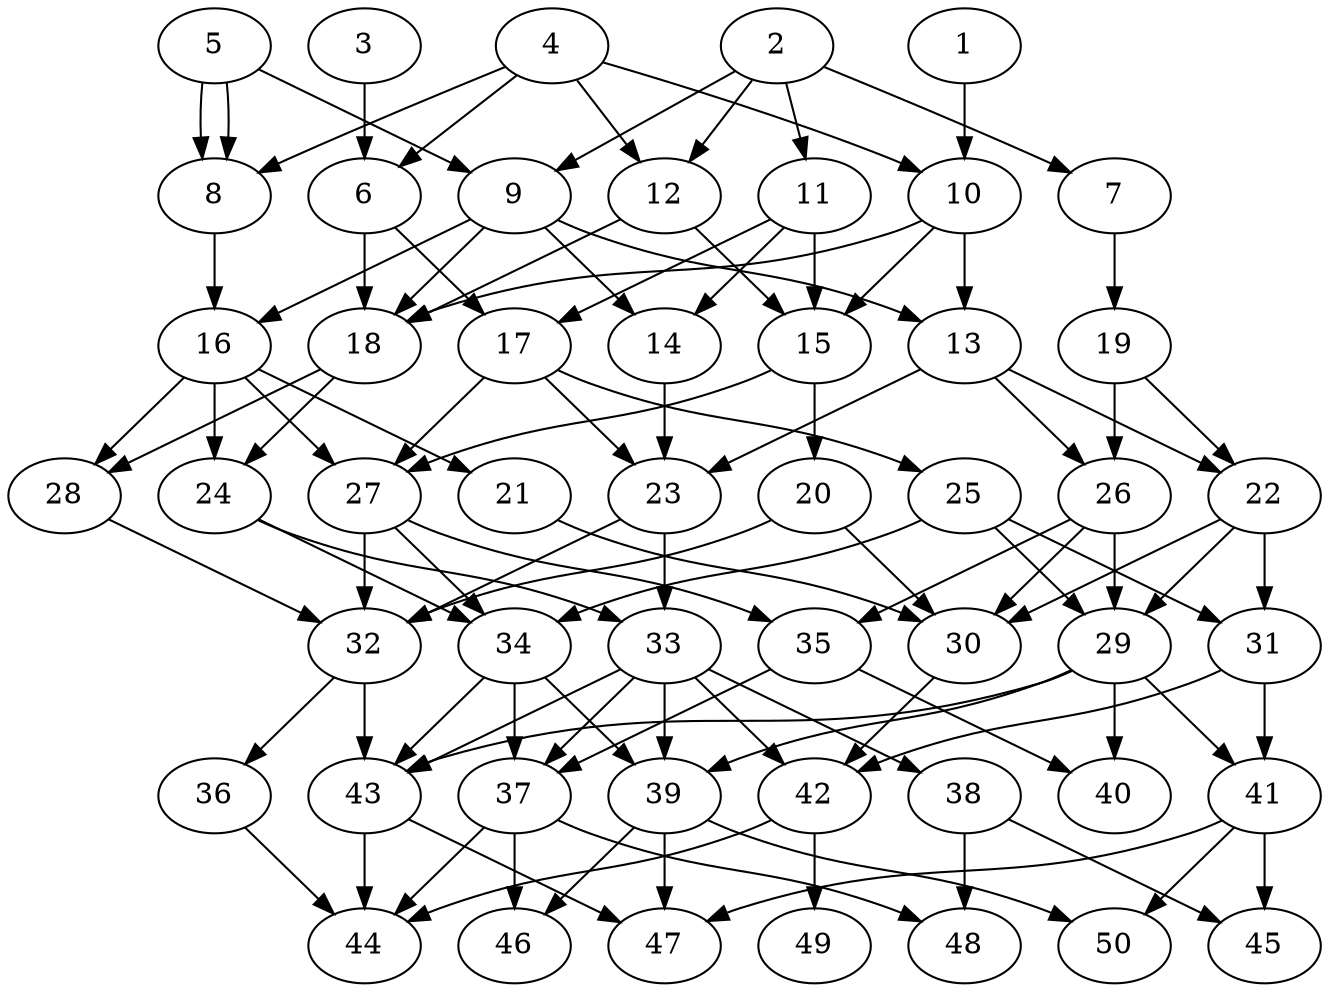 // DAG automatically generated by daggen at Fri Jul 29 10:10:30 2022
// ./daggen --dot -n 50 --ccr 0.5 --fat 0.5 --regular 0.5 --density 0.5 -o data/50/random_50_7.gv 
digraph G {
  1 [compute_size="828736818232", trans_size="349822", result_size="54272", ram="26788864",alpha="0.06"]
  1 -> 10 [size ="54272"]
  2 [compute_size="67879417579", trans_size="880754", result_size="13312", ram="13673389",alpha="0.15"]
  2 -> 7 [size ="13312"]
  2 -> 9 [size ="13312"]
  2 -> 11 [size ="13312"]
  2 -> 12 [size ="13312"]
  3 [compute_size="13212410403", trans_size="985355", result_size="9216", ram="34048692",alpha="0.05"]
  3 -> 6 [size ="9216"]
  4 [compute_size="343649654088", trans_size="477628", result_size="91136", ram="17604712",alpha="0.05"]
  4 -> 6 [size ="91136"]
  4 -> 8 [size ="91136"]
  4 -> 10 [size ="91136"]
  4 -> 12 [size ="91136"]
  5 [compute_size="19239069696", trans_size="402668", result_size="54272", ram="19086320",alpha="0.19"]
  5 -> 8 [size ="54272"]
  5 -> 8 [size ="54272"]
  5 -> 9 [size ="54272"]
  6 [compute_size="2136145901", trans_size="335604", result_size="74752", ram="8863213",alpha="0.04"]
  6 -> 17 [size ="74752"]
  6 -> 18 [size ="74752"]
  7 [compute_size="231928233984", trans_size="1036848", result_size="13312", ram="5548318",alpha="0.07"]
  7 -> 19 [size ="13312"]
  8 [compute_size="179221841694", trans_size="661779", result_size="1024", ram="10358331",alpha="0.06"]
  8 -> 16 [size ="1024"]
  9 [compute_size="28991029248", trans_size="538141", result_size="29696", ram="50108264",alpha="0.13"]
  9 -> 13 [size ="29696"]
  9 -> 14 [size ="29696"]
  9 -> 16 [size ="29696"]
  9 -> 18 [size ="29696"]
  10 [compute_size="3572511798", trans_size="380122", result_size="29696", ram="42077920",alpha="0.16"]
  10 -> 13 [size ="29696"]
  10 -> 15 [size ="29696"]
  10 -> 18 [size ="29696"]
  11 [compute_size="28991029248", trans_size="260232", result_size="29696", ram="33782904",alpha="0.17"]
  11 -> 14 [size ="29696"]
  11 -> 15 [size ="29696"]
  11 -> 17 [size ="29696"]
  12 [compute_size="134217728000", trans_size="868004", result_size="1024", ram="19984894",alpha="0.06"]
  12 -> 15 [size ="1024"]
  12 -> 18 [size ="1024"]
  13 [compute_size="549755813888", trans_size="501707", result_size="91136", ram="33808180",alpha="0.01"]
  13 -> 22 [size ="91136"]
  13 -> 23 [size ="91136"]
  13 -> 26 [size ="91136"]
  14 [compute_size="28991029248", trans_size="737313", result_size="29696", ram="39938488",alpha="0.13"]
  14 -> 23 [size ="29696"]
  15 [compute_size="319960957106", trans_size="345910", result_size="1024", ram="16921668",alpha="0.16"]
  15 -> 20 [size ="1024"]
  15 -> 27 [size ="1024"]
  16 [compute_size="91605686548", trans_size="150519", result_size="1024", ram="34895232",alpha="0.12"]
  16 -> 21 [size ="1024"]
  16 -> 24 [size ="1024"]
  16 -> 27 [size ="1024"]
  16 -> 28 [size ="1024"]
  17 [compute_size="6387649696", trans_size="862040", result_size="74752", ram="51520708",alpha="0.10"]
  17 -> 23 [size ="74752"]
  17 -> 25 [size ="74752"]
  17 -> 27 [size ="74752"]
  18 [compute_size="231384290433", trans_size="960087", result_size="1024", ram="40053736",alpha="0.11"]
  18 -> 24 [size ="1024"]
  18 -> 28 [size ="1024"]
  19 [compute_size="549755813888", trans_size="659296", result_size="91136", ram="19754802",alpha="0.04"]
  19 -> 22 [size ="91136"]
  19 -> 26 [size ="91136"]
  20 [compute_size="19123593416", trans_size="95989", result_size="91136", ram="1136915",alpha="0.08"]
  20 -> 30 [size ="91136"]
  20 -> 32 [size ="91136"]
  21 [compute_size="231928233984", trans_size="763764", result_size="13312", ram="21807532",alpha="0.14"]
  21 -> 30 [size ="13312"]
  22 [compute_size="153041033904", trans_size="181687", result_size="74752", ram="37735736",alpha="0.13"]
  22 -> 29 [size ="74752"]
  22 -> 30 [size ="74752"]
  22 -> 31 [size ="74752"]
  23 [compute_size="352550799068", trans_size="531965", result_size="91136", ram="42215208",alpha="0.02"]
  23 -> 32 [size ="91136"]
  23 -> 33 [size ="91136"]
  24 [compute_size="231928233984", trans_size="950510", result_size="13312", ram="1540342",alpha="0.16"]
  24 -> 33 [size ="13312"]
  24 -> 34 [size ="13312"]
  25 [compute_size="8322473010", trans_size="795609", result_size="74752", ram="14448947",alpha="0.13"]
  25 -> 29 [size ="74752"]
  25 -> 31 [size ="74752"]
  25 -> 34 [size ="74752"]
  26 [compute_size="418054112356", trans_size="860178", result_size="9216", ram="833486",alpha="0.08"]
  26 -> 29 [size ="9216"]
  26 -> 30 [size ="9216"]
  26 -> 35 [size ="9216"]
  27 [compute_size="1073741824000", trans_size="953291", result_size="1024", ram="34146912",alpha="0.12"]
  27 -> 32 [size ="1024"]
  27 -> 34 [size ="1024"]
  27 -> 35 [size ="1024"]
  28 [compute_size="435316856", trans_size="400024", result_size="70656", ram="20611104",alpha="0.13"]
  28 -> 32 [size ="70656"]
  29 [compute_size="23430262237", trans_size="303799", result_size="54272", ram="4871534",alpha="0.02"]
  29 -> 39 [size ="54272"]
  29 -> 40 [size ="54272"]
  29 -> 41 [size ="54272"]
  29 -> 43 [size ="54272"]
  30 [compute_size="77048500877", trans_size="154339", result_size="29696", ram="32614860",alpha="0.17"]
  30 -> 42 [size ="29696"]
  31 [compute_size="16496694819", trans_size="419698", result_size="1024", ram="15528032",alpha="0.09"]
  31 -> 41 [size ="1024"]
  31 -> 42 [size ="1024"]
  32 [compute_size="549755813888", trans_size="294818", result_size="91136", ram="12026355",alpha="0.00"]
  32 -> 36 [size ="91136"]
  32 -> 43 [size ="91136"]
  33 [compute_size="15380231092", trans_size="285507", result_size="9216", ram="10696822",alpha="0.05"]
  33 -> 37 [size ="9216"]
  33 -> 38 [size ="9216"]
  33 -> 39 [size ="9216"]
  33 -> 42 [size ="9216"]
  33 -> 43 [size ="9216"]
  34 [compute_size="8589934592", trans_size="1030957", result_size="70656", ram="47236248",alpha="0.20"]
  34 -> 37 [size ="70656"]
  34 -> 39 [size ="70656"]
  34 -> 43 [size ="70656"]
  35 [compute_size="161606328403", trans_size="594445", result_size="13312", ram="4356654",alpha="0.12"]
  35 -> 37 [size ="13312"]
  35 -> 40 [size ="13312"]
  36 [compute_size="137656335960", trans_size="956143", result_size="74752", ram="15815370",alpha="0.03"]
  36 -> 44 [size ="74752"]
  37 [compute_size="8589934592", trans_size="507915", result_size="70656", ram="4895916",alpha="0.05"]
  37 -> 44 [size ="70656"]
  37 -> 46 [size ="70656"]
  37 -> 48 [size ="70656"]
  38 [compute_size="28991029248", trans_size="13093", result_size="29696", ram="51947172",alpha="0.03"]
  38 -> 45 [size ="29696"]
  38 -> 48 [size ="29696"]
  39 [compute_size="21066292245", trans_size="930672", result_size="29696", ram="48167796",alpha="0.19"]
  39 -> 46 [size ="29696"]
  39 -> 47 [size ="29696"]
  39 -> 50 [size ="29696"]
  40 [compute_size="549755813888", trans_size="11810", result_size="0", ram="34052708",alpha="0.07"]
  41 [compute_size="238680625738", trans_size="196059", result_size="1024", ram="43628396",alpha="0.09"]
  41 -> 45 [size ="1024"]
  41 -> 47 [size ="1024"]
  41 -> 50 [size ="1024"]
  42 [compute_size="368293445632", trans_size="683945", result_size="9216", ram="5466705",alpha="0.02"]
  42 -> 44 [size ="9216"]
  42 -> 49 [size ="9216"]
  43 [compute_size="231928233984", trans_size="501993", result_size="13312", ram="2227200",alpha="0.16"]
  43 -> 44 [size ="13312"]
  43 -> 47 [size ="13312"]
  44 [compute_size="875025013148", trans_size="506171", result_size="0", ram="40348516",alpha="0.16"]
  45 [compute_size="231928233984", trans_size="123130", result_size="0", ram="33150022",alpha="0.15"]
  46 [compute_size="55862313804", trans_size="404877", result_size="0", ram="27319070",alpha="0.09"]
  47 [compute_size="5237441424", trans_size="962296", result_size="0", ram="35091580",alpha="0.19"]
  48 [compute_size="134217728000", trans_size="773942", result_size="0", ram="10344905",alpha="0.15"]
  49 [compute_size="8589934592", trans_size="903976", result_size="0", ram="37948140",alpha="0.13"]
  50 [compute_size="81127997734", trans_size="94429", result_size="0", ram="22762650",alpha="0.13"]
}